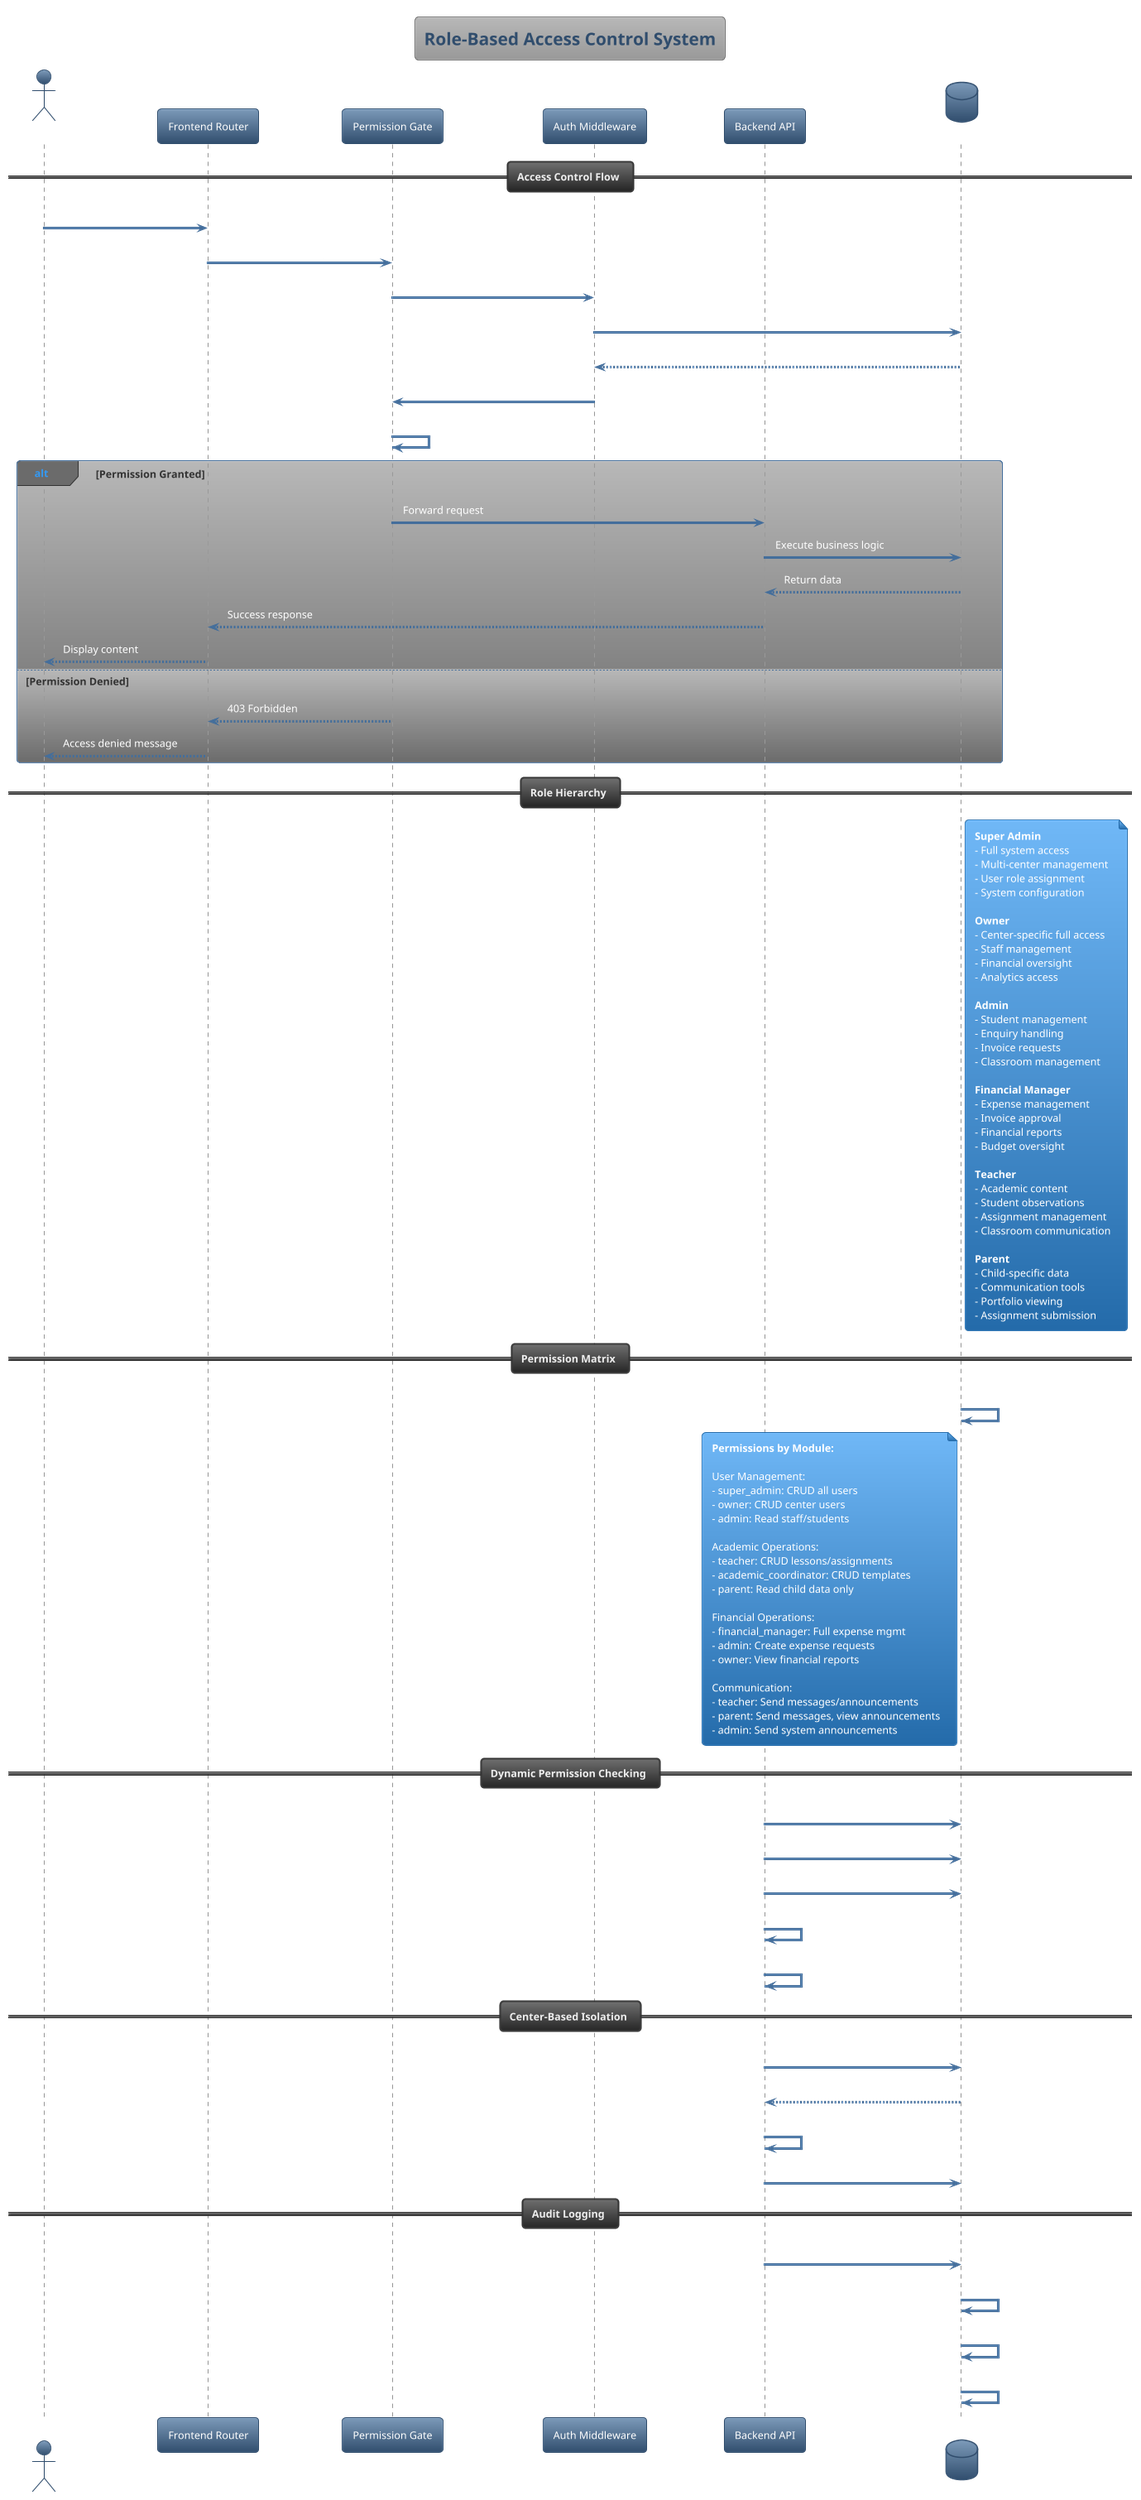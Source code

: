 @startuml role_access_control
!theme spacelab
title Role-Based Access Control System

actor "User" as User
participant "Frontend Router" as Router
participant "Permission Gate" as Gate
participant "Auth Middleware" as Auth
participant "Backend API" as API
database "MySQL DB" as DB

== Access Control Flow ==
User -> Router : Request protected resource
Router -> Gate : Check permission requirements
Gate -> Auth : Validate user token
Auth -> DB : SELECT user, role, permissions
DB --> Auth : User data + role permissions
Auth -> Gate : Return user permissions
Gate -> Gate : Match required vs actual permissions

alt Permission Granted
    Gate -> API : Forward request
    API -> DB : Execute business logic
    DB --> API : Return data
    API --> Router : Success response
    Router --> User : Display content
else Permission Denied
    Gate --> Router : 403 Forbidden
    Router --> User : Access denied message
end

== Role Hierarchy ==
note right of DB
  **Super Admin**
  - Full system access
  - Multi-center management
  - User role assignment
  - System configuration

  **Owner**
  - Center-specific full access
  - Staff management
  - Financial oversight
  - Analytics access

  **Admin**
  - Student management
  - Enquiry handling
  - Invoice requests
  - Classroom management

  **Financial Manager**
  - Expense management
  - Invoice approval
  - Financial reports
  - Budget oversight

  **Teacher**
  - Academic content
  - Student observations
  - Assignment management
  - Classroom communication

  **Parent**
  - Child-specific data
  - Communication tools
  - Portfolio viewing
  - Assignment submission
end note

== Permission Matrix ==
DB -> DB : Store permission matrix
note left of DB
  **Permissions by Module:**

  User Management:
  - super_admin: CRUD all users
  - owner: CRUD center users
  - admin: Read staff/students

  Academic Operations:
  - teacher: CRUD lessons/assignments
  - academic_coordinator: CRUD templates
  - parent: Read child data only

  Financial Operations:
  - financial_manager: Full expense mgmt
  - admin: Create expense requests
  - owner: View financial reports

  Communication:
  - teacher: Send messages/announcements
  - parent: Send messages, view announcements
  - admin: Send system announcements
end note

== Dynamic Permission Checking ==
API -> DB : Check user active status
API -> DB : Verify center assignments
API -> DB : Validate resource ownership
API -> API : Apply row-level security
API -> API : Filter data by permissions

== Center-Based Isolation ==
API -> DB : SELECT user_centers
DB --> API : Assigned center IDs
API -> API : Apply center filter to all queries
API -> DB : WHERE center_id IN (user_centers)

== Audit Logging ==
API -> DB : LOG permission checks
DB -> DB : Track access attempts
DB -> DB : Record permission violations
DB -> DB : Monitor privilege escalation

@enduml